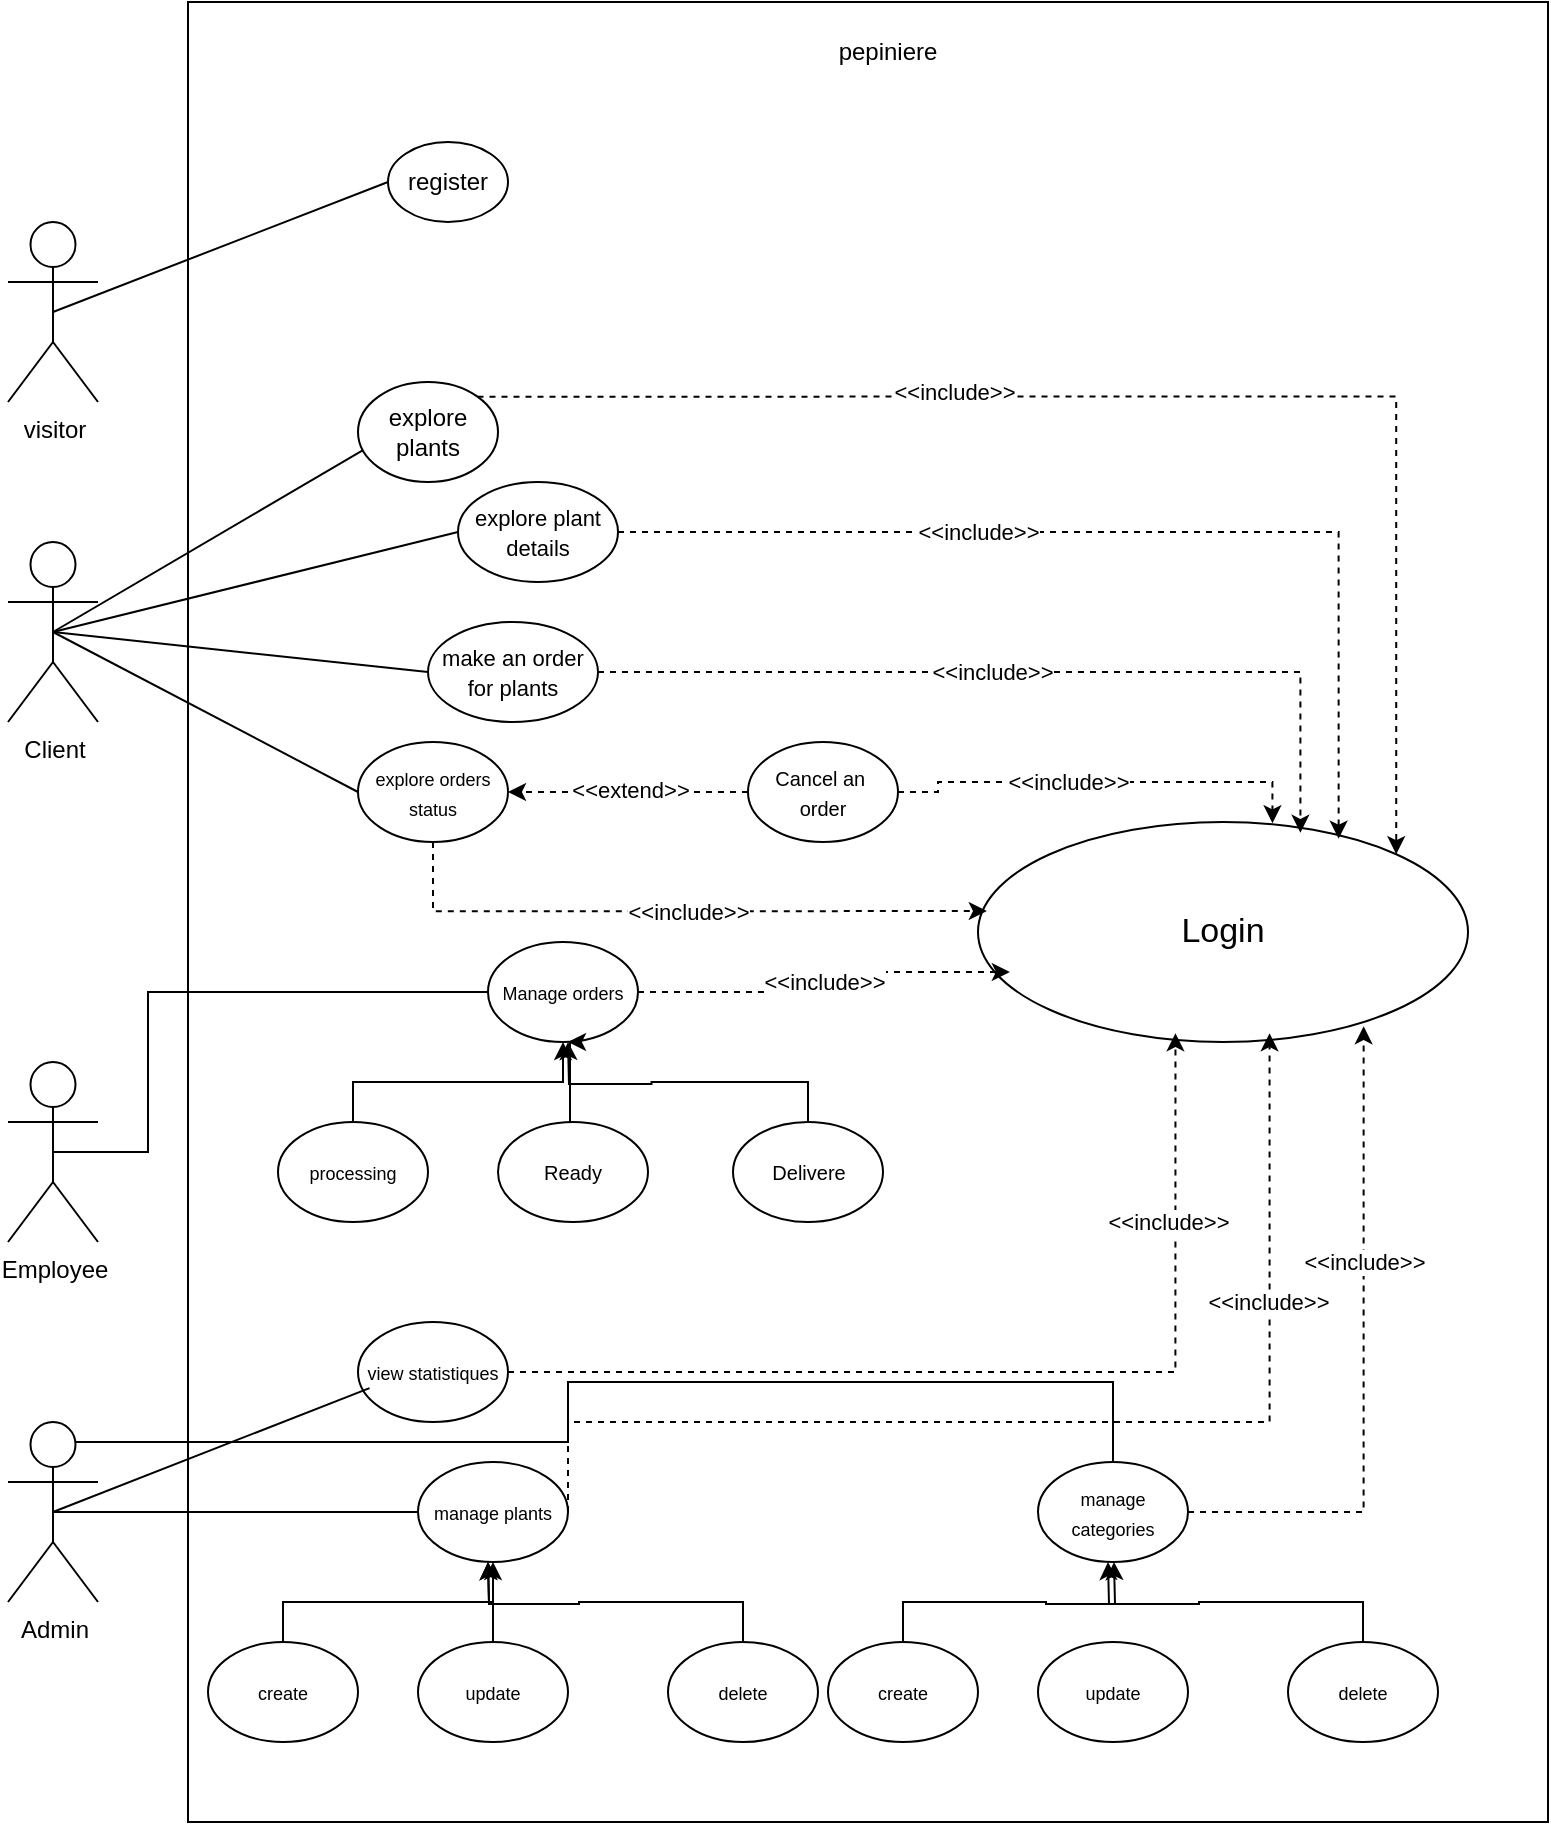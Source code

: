 <mxfile version="26.1.1">
  <diagram name="Page-1" id="s5elWZQq7o4otw0xxNM9">
    <mxGraphModel dx="1101" dy="565" grid="1" gridSize="10" guides="1" tooltips="1" connect="1" arrows="1" fold="1" page="1" pageScale="1" pageWidth="850" pageHeight="1100" math="0" shadow="0">
      <root>
        <mxCell id="0" />
        <mxCell id="1" parent="0" />
        <mxCell id="v-fkYHvZlNzGSlhuuZHb-2" value="" style="rounded=0;whiteSpace=wrap;html=1;" vertex="1" parent="1">
          <mxGeometry x="210" y="30" width="680" height="910" as="geometry" />
        </mxCell>
        <mxCell id="v-fkYHvZlNzGSlhuuZHb-3" value="pepiniere" style="text;html=1;align=center;verticalAlign=middle;whiteSpace=wrap;rounded=0;" vertex="1" parent="1">
          <mxGeometry x="530" y="40" width="60" height="30" as="geometry" />
        </mxCell>
        <mxCell id="v-fkYHvZlNzGSlhuuZHb-7" style="rounded=0;orthogonalLoop=1;jettySize=auto;html=1;exitX=0.5;exitY=0.5;exitDx=0;exitDy=0;exitPerimeter=0;entryX=0;entryY=0.5;entryDx=0;entryDy=0;endArrow=none;startFill=0;" edge="1" parent="1" source="v-fkYHvZlNzGSlhuuZHb-4" target="v-fkYHvZlNzGSlhuuZHb-5">
          <mxGeometry relative="1" as="geometry" />
        </mxCell>
        <mxCell id="v-fkYHvZlNzGSlhuuZHb-4" value="visitor" style="shape=umlActor;verticalLabelPosition=bottom;verticalAlign=top;html=1;outlineConnect=0;" vertex="1" parent="1">
          <mxGeometry x="120" y="140" width="45" height="90" as="geometry" />
        </mxCell>
        <mxCell id="v-fkYHvZlNzGSlhuuZHb-5" value="register" style="ellipse;whiteSpace=wrap;html=1;" vertex="1" parent="1">
          <mxGeometry x="310" y="100" width="60" height="40" as="geometry" />
        </mxCell>
        <mxCell id="v-fkYHvZlNzGSlhuuZHb-18" style="rounded=0;orthogonalLoop=1;jettySize=auto;html=1;exitX=0.5;exitY=0.5;exitDx=0;exitDy=0;exitPerimeter=0;entryX=0;entryY=0.5;entryDx=0;entryDy=0;endArrow=none;startFill=0;" edge="1" parent="1" source="v-fkYHvZlNzGSlhuuZHb-8" target="v-fkYHvZlNzGSlhuuZHb-17">
          <mxGeometry relative="1" as="geometry" />
        </mxCell>
        <mxCell id="v-fkYHvZlNzGSlhuuZHb-8" value="Client" style="shape=umlActor;verticalLabelPosition=bottom;verticalAlign=top;html=1;outlineConnect=0;" vertex="1" parent="1">
          <mxGeometry x="120" y="300" width="45" height="90" as="geometry" />
        </mxCell>
        <mxCell id="v-fkYHvZlNzGSlhuuZHb-65" style="edgeStyle=orthogonalEdgeStyle;rounded=0;orthogonalLoop=1;jettySize=auto;html=1;exitX=1;exitY=0;exitDx=0;exitDy=0;entryX=1;entryY=0;entryDx=0;entryDy=0;dashed=1;" edge="1" parent="1" source="v-fkYHvZlNzGSlhuuZHb-11" target="v-fkYHvZlNzGSlhuuZHb-64">
          <mxGeometry relative="1" as="geometry" />
        </mxCell>
        <mxCell id="v-fkYHvZlNzGSlhuuZHb-74" value="&amp;lt;&amp;lt;include&amp;gt;&amp;gt;" style="edgeLabel;html=1;align=center;verticalAlign=middle;resizable=0;points=[];" vertex="1" connectable="0" parent="v-fkYHvZlNzGSlhuuZHb-65">
          <mxGeometry x="-0.309" y="3" relative="1" as="geometry">
            <mxPoint as="offset" />
          </mxGeometry>
        </mxCell>
        <mxCell id="v-fkYHvZlNzGSlhuuZHb-11" value="explore plants" style="ellipse;whiteSpace=wrap;html=1;" vertex="1" parent="1">
          <mxGeometry x="295" y="220" width="70" height="50" as="geometry" />
        </mxCell>
        <mxCell id="v-fkYHvZlNzGSlhuuZHb-14" style="rounded=0;orthogonalLoop=1;jettySize=auto;html=1;exitX=0.5;exitY=0.5;exitDx=0;exitDy=0;exitPerimeter=0;entryX=0.033;entryY=0.683;entryDx=0;entryDy=0;entryPerimeter=0;endArrow=none;startFill=0;" edge="1" parent="1" source="v-fkYHvZlNzGSlhuuZHb-8" target="v-fkYHvZlNzGSlhuuZHb-11">
          <mxGeometry relative="1" as="geometry" />
        </mxCell>
        <mxCell id="v-fkYHvZlNzGSlhuuZHb-17" value="&lt;font style=&quot;font-size: 11px;&quot;&gt;explore plant details&lt;/font&gt;" style="ellipse;whiteSpace=wrap;html=1;" vertex="1" parent="1">
          <mxGeometry x="345" y="270" width="80" height="50" as="geometry" />
        </mxCell>
        <mxCell id="v-fkYHvZlNzGSlhuuZHb-19" style="rounded=0;orthogonalLoop=1;jettySize=auto;html=1;exitX=0.5;exitY=0.5;exitDx=0;exitDy=0;exitPerimeter=0;entryX=0;entryY=0.5;entryDx=0;entryDy=0;endArrow=none;startFill=0;" edge="1" target="v-fkYHvZlNzGSlhuuZHb-20" parent="1" source="v-fkYHvZlNzGSlhuuZHb-8">
          <mxGeometry relative="1" as="geometry">
            <mxPoint x="143" y="405" as="sourcePoint" />
          </mxGeometry>
        </mxCell>
        <mxCell id="v-fkYHvZlNzGSlhuuZHb-20" value="&lt;font style=&quot;font-size: 11px;&quot;&gt;make an order for plants&lt;/font&gt;" style="ellipse;whiteSpace=wrap;html=1;" vertex="1" parent="1">
          <mxGeometry x="330" y="340" width="85" height="50" as="geometry" />
        </mxCell>
        <mxCell id="v-fkYHvZlNzGSlhuuZHb-21" style="rounded=0;orthogonalLoop=1;jettySize=auto;html=1;entryX=0;entryY=0.5;entryDx=0;entryDy=0;endArrow=none;startFill=0;exitX=0.5;exitY=0.5;exitDx=0;exitDy=0;exitPerimeter=0;" edge="1" target="v-fkYHvZlNzGSlhuuZHb-22" parent="1" source="v-fkYHvZlNzGSlhuuZHb-8">
          <mxGeometry relative="1" as="geometry">
            <mxPoint x="143" y="405" as="sourcePoint" />
          </mxGeometry>
        </mxCell>
        <mxCell id="v-fkYHvZlNzGSlhuuZHb-22" value="&lt;font style=&quot;font-size: 9px;&quot;&gt;explore orders status&lt;/font&gt;" style="ellipse;whiteSpace=wrap;html=1;" vertex="1" parent="1">
          <mxGeometry x="295" y="400" width="75" height="50" as="geometry" />
        </mxCell>
        <mxCell id="v-fkYHvZlNzGSlhuuZHb-25" style="edgeStyle=orthogonalEdgeStyle;rounded=0;orthogonalLoop=1;jettySize=auto;html=1;exitX=0;exitY=0.5;exitDx=0;exitDy=0;entryX=1;entryY=0.5;entryDx=0;entryDy=0;dashed=1;" edge="1" parent="1" source="v-fkYHvZlNzGSlhuuZHb-23" target="v-fkYHvZlNzGSlhuuZHb-22">
          <mxGeometry relative="1" as="geometry" />
        </mxCell>
        <mxCell id="v-fkYHvZlNzGSlhuuZHb-26" value="&amp;lt;&amp;lt;extend&amp;gt;&amp;gt;" style="edgeLabel;html=1;align=center;verticalAlign=middle;resizable=0;points=[];" vertex="1" connectable="0" parent="v-fkYHvZlNzGSlhuuZHb-25">
          <mxGeometry x="-0.015" y="-1" relative="1" as="geometry">
            <mxPoint as="offset" />
          </mxGeometry>
        </mxCell>
        <mxCell id="v-fkYHvZlNzGSlhuuZHb-23" value="&lt;font size=&quot;1&quot;&gt;Cancel an&amp;nbsp;&lt;/font&gt;&lt;div&gt;&lt;font size=&quot;1&quot;&gt;order&lt;/font&gt;&lt;/div&gt;" style="ellipse;whiteSpace=wrap;html=1;" vertex="1" parent="1">
          <mxGeometry x="490" y="400" width="75" height="50" as="geometry" />
        </mxCell>
        <mxCell id="v-fkYHvZlNzGSlhuuZHb-36" style="edgeStyle=orthogonalEdgeStyle;rounded=0;orthogonalLoop=1;jettySize=auto;html=1;exitX=0.5;exitY=0.5;exitDx=0;exitDy=0;exitPerimeter=0;entryX=0;entryY=0.5;entryDx=0;entryDy=0;endArrow=none;startFill=0;" edge="1" parent="1" source="v-fkYHvZlNzGSlhuuZHb-27" target="v-fkYHvZlNzGSlhuuZHb-30">
          <mxGeometry relative="1" as="geometry">
            <Array as="points">
              <mxPoint x="190" y="605" />
              <mxPoint x="190" y="525" />
            </Array>
          </mxGeometry>
        </mxCell>
        <mxCell id="v-fkYHvZlNzGSlhuuZHb-27" value="Employee" style="shape=umlActor;verticalLabelPosition=bottom;verticalAlign=top;html=1;outlineConnect=0;" vertex="1" parent="1">
          <mxGeometry x="120" y="560" width="45" height="90" as="geometry" />
        </mxCell>
        <mxCell id="v-fkYHvZlNzGSlhuuZHb-30" value="&lt;font style=&quot;font-size: 9px;&quot;&gt;Manage orders&lt;/font&gt;" style="ellipse;whiteSpace=wrap;html=1;" vertex="1" parent="1">
          <mxGeometry x="360" y="500" width="75" height="50" as="geometry" />
        </mxCell>
        <mxCell id="v-fkYHvZlNzGSlhuuZHb-38" style="edgeStyle=orthogonalEdgeStyle;rounded=0;orthogonalLoop=1;jettySize=auto;html=1;exitX=0.5;exitY=0;exitDx=0;exitDy=0;entryX=0.5;entryY=1;entryDx=0;entryDy=0;" edge="1" parent="1" source="v-fkYHvZlNzGSlhuuZHb-31" target="v-fkYHvZlNzGSlhuuZHb-30">
          <mxGeometry relative="1" as="geometry" />
        </mxCell>
        <mxCell id="v-fkYHvZlNzGSlhuuZHb-31" value="&lt;font style=&quot;font-size: 9px;&quot;&gt;processing&lt;/font&gt;" style="ellipse;whiteSpace=wrap;html=1;" vertex="1" parent="1">
          <mxGeometry x="255" y="590" width="75" height="50" as="geometry" />
        </mxCell>
        <mxCell id="v-fkYHvZlNzGSlhuuZHb-39" value="" style="edgeStyle=orthogonalEdgeStyle;rounded=0;orthogonalLoop=1;jettySize=auto;html=1;exitX=0.5;exitY=0;exitDx=0;exitDy=0;" edge="1" parent="1" source="v-fkYHvZlNzGSlhuuZHb-34">
          <mxGeometry relative="1" as="geometry">
            <mxPoint x="400" y="550" as="targetPoint" />
            <Array as="points">
              <mxPoint x="400" y="620" />
              <mxPoint x="400" y="600" />
              <mxPoint x="401" y="600" />
              <mxPoint x="401" y="550" />
            </Array>
          </mxGeometry>
        </mxCell>
        <mxCell id="v-fkYHvZlNzGSlhuuZHb-34" value="&lt;font size=&quot;1&quot;&gt;Ready&lt;/font&gt;" style="ellipse;whiteSpace=wrap;html=1;" vertex="1" parent="1">
          <mxGeometry x="365" y="590" width="75" height="50" as="geometry" />
        </mxCell>
        <mxCell id="v-fkYHvZlNzGSlhuuZHb-40" style="edgeStyle=orthogonalEdgeStyle;rounded=0;orthogonalLoop=1;jettySize=auto;html=1;exitX=0.5;exitY=0;exitDx=0;exitDy=0;" edge="1" parent="1" source="v-fkYHvZlNzGSlhuuZHb-35">
          <mxGeometry relative="1" as="geometry">
            <mxPoint x="400" y="550" as="targetPoint" />
          </mxGeometry>
        </mxCell>
        <mxCell id="v-fkYHvZlNzGSlhuuZHb-35" value="&lt;font size=&quot;1&quot;&gt;Delivere&lt;/font&gt;" style="ellipse;whiteSpace=wrap;html=1;" vertex="1" parent="1">
          <mxGeometry x="482.5" y="590" width="75" height="50" as="geometry" />
        </mxCell>
        <mxCell id="v-fkYHvZlNzGSlhuuZHb-61" style="edgeStyle=orthogonalEdgeStyle;rounded=0;orthogonalLoop=1;jettySize=auto;html=1;exitX=0.5;exitY=0.5;exitDx=0;exitDy=0;exitPerimeter=0;entryX=0;entryY=0.5;entryDx=0;entryDy=0;endArrow=none;startFill=0;" edge="1" parent="1" source="v-fkYHvZlNzGSlhuuZHb-41" target="v-fkYHvZlNzGSlhuuZHb-44">
          <mxGeometry relative="1" as="geometry" />
        </mxCell>
        <mxCell id="v-fkYHvZlNzGSlhuuZHb-63" style="edgeStyle=orthogonalEdgeStyle;rounded=0;orthogonalLoop=1;jettySize=auto;html=1;exitX=0.5;exitY=0.5;exitDx=0;exitDy=0;exitPerimeter=0;entryX=0.5;entryY=0;entryDx=0;entryDy=0;endArrow=none;startFill=0;" edge="1" parent="1" source="v-fkYHvZlNzGSlhuuZHb-41" target="v-fkYHvZlNzGSlhuuZHb-45">
          <mxGeometry relative="1" as="geometry">
            <Array as="points">
              <mxPoint x="143" y="750" />
              <mxPoint x="400" y="750" />
              <mxPoint x="400" y="720" />
              <mxPoint x="673" y="720" />
            </Array>
          </mxGeometry>
        </mxCell>
        <mxCell id="v-fkYHvZlNzGSlhuuZHb-41" value="Admin" style="shape=umlActor;verticalLabelPosition=bottom;verticalAlign=top;html=1;outlineConnect=0;" vertex="1" parent="1">
          <mxGeometry x="120" y="740" width="45" height="90" as="geometry" />
        </mxCell>
        <mxCell id="v-fkYHvZlNzGSlhuuZHb-42" value="&lt;font style=&quot;font-size: 9px;&quot;&gt;view statistiques&lt;/font&gt;" style="ellipse;whiteSpace=wrap;html=1;" vertex="1" parent="1">
          <mxGeometry x="295" y="690" width="75" height="50" as="geometry" />
        </mxCell>
        <mxCell id="v-fkYHvZlNzGSlhuuZHb-43" style="rounded=0;orthogonalLoop=1;jettySize=auto;html=1;exitX=0.5;exitY=0.5;exitDx=0;exitDy=0;exitPerimeter=0;entryX=0.077;entryY=0.661;entryDx=0;entryDy=0;entryPerimeter=0;endArrow=none;startFill=0;" edge="1" parent="1" source="v-fkYHvZlNzGSlhuuZHb-41" target="v-fkYHvZlNzGSlhuuZHb-42">
          <mxGeometry relative="1" as="geometry" />
        </mxCell>
        <mxCell id="v-fkYHvZlNzGSlhuuZHb-44" value="&lt;font style=&quot;font-size: 9px;&quot;&gt;manage plants&lt;/font&gt;" style="ellipse;whiteSpace=wrap;html=1;" vertex="1" parent="1">
          <mxGeometry x="325" y="760" width="75" height="50" as="geometry" />
        </mxCell>
        <mxCell id="v-fkYHvZlNzGSlhuuZHb-45" value="&lt;font style=&quot;font-size: 9px;&quot;&gt;manage categories&lt;/font&gt;" style="ellipse;whiteSpace=wrap;html=1;" vertex="1" parent="1">
          <mxGeometry x="635" y="760" width="75" height="50" as="geometry" />
        </mxCell>
        <mxCell id="v-fkYHvZlNzGSlhuuZHb-52" style="edgeStyle=orthogonalEdgeStyle;rounded=0;orthogonalLoop=1;jettySize=auto;html=1;exitX=0.5;exitY=0;exitDx=0;exitDy=0;entryX=0.5;entryY=1;entryDx=0;entryDy=0;" edge="1" parent="1" source="v-fkYHvZlNzGSlhuuZHb-48" target="v-fkYHvZlNzGSlhuuZHb-44">
          <mxGeometry relative="1" as="geometry" />
        </mxCell>
        <mxCell id="v-fkYHvZlNzGSlhuuZHb-48" value="&lt;font style=&quot;font-size: 9px;&quot;&gt;create&lt;/font&gt;" style="ellipse;whiteSpace=wrap;html=1;" vertex="1" parent="1">
          <mxGeometry x="220" y="850" width="75" height="50" as="geometry" />
        </mxCell>
        <mxCell id="v-fkYHvZlNzGSlhuuZHb-53" style="edgeStyle=orthogonalEdgeStyle;rounded=0;orthogonalLoop=1;jettySize=auto;html=1;exitX=0.5;exitY=0;exitDx=0;exitDy=0;" edge="1" parent="1" source="v-fkYHvZlNzGSlhuuZHb-49">
          <mxGeometry relative="1" as="geometry">
            <mxPoint x="360" y="810" as="targetPoint" />
          </mxGeometry>
        </mxCell>
        <mxCell id="v-fkYHvZlNzGSlhuuZHb-49" value="&lt;font style=&quot;font-size: 9px;&quot;&gt;update&lt;/font&gt;" style="ellipse;whiteSpace=wrap;html=1;" vertex="1" parent="1">
          <mxGeometry x="325" y="850" width="75" height="50" as="geometry" />
        </mxCell>
        <mxCell id="v-fkYHvZlNzGSlhuuZHb-54" style="edgeStyle=orthogonalEdgeStyle;rounded=0;orthogonalLoop=1;jettySize=auto;html=1;exitX=0.5;exitY=0;exitDx=0;exitDy=0;" edge="1" parent="1" source="v-fkYHvZlNzGSlhuuZHb-50">
          <mxGeometry relative="1" as="geometry">
            <mxPoint x="360" y="810" as="targetPoint" />
          </mxGeometry>
        </mxCell>
        <mxCell id="v-fkYHvZlNzGSlhuuZHb-50" value="&lt;font style=&quot;font-size: 9px;&quot;&gt;delete&lt;/font&gt;" style="ellipse;whiteSpace=wrap;html=1;" vertex="1" parent="1">
          <mxGeometry x="450" y="850" width="75" height="50" as="geometry" />
        </mxCell>
        <mxCell id="v-fkYHvZlNzGSlhuuZHb-55" style="edgeStyle=orthogonalEdgeStyle;rounded=0;orthogonalLoop=1;jettySize=auto;html=1;exitX=0.5;exitY=0;exitDx=0;exitDy=0;entryX=0.5;entryY=1;entryDx=0;entryDy=0;" edge="1" parent="1" source="v-fkYHvZlNzGSlhuuZHb-56">
          <mxGeometry relative="1" as="geometry">
            <mxPoint x="673" y="810" as="targetPoint" />
          </mxGeometry>
        </mxCell>
        <mxCell id="v-fkYHvZlNzGSlhuuZHb-56" value="&lt;font style=&quot;font-size: 9px;&quot;&gt;create&lt;/font&gt;" style="ellipse;whiteSpace=wrap;html=1;" vertex="1" parent="1">
          <mxGeometry x="530" y="850" width="75" height="50" as="geometry" />
        </mxCell>
        <mxCell id="v-fkYHvZlNzGSlhuuZHb-57" value="&lt;font style=&quot;font-size: 9px;&quot;&gt;update&lt;/font&gt;" style="ellipse;whiteSpace=wrap;html=1;" vertex="1" parent="1">
          <mxGeometry x="635" y="850" width="75" height="50" as="geometry" />
        </mxCell>
        <mxCell id="v-fkYHvZlNzGSlhuuZHb-58" style="edgeStyle=orthogonalEdgeStyle;rounded=0;orthogonalLoop=1;jettySize=auto;html=1;exitX=0.5;exitY=0;exitDx=0;exitDy=0;" edge="1" parent="1" source="v-fkYHvZlNzGSlhuuZHb-59">
          <mxGeometry relative="1" as="geometry">
            <mxPoint x="670" y="810" as="targetPoint" />
          </mxGeometry>
        </mxCell>
        <mxCell id="v-fkYHvZlNzGSlhuuZHb-59" value="&lt;font style=&quot;font-size: 9px;&quot;&gt;delete&lt;/font&gt;" style="ellipse;whiteSpace=wrap;html=1;" vertex="1" parent="1">
          <mxGeometry x="760" y="850" width="75" height="50" as="geometry" />
        </mxCell>
        <mxCell id="v-fkYHvZlNzGSlhuuZHb-64" value="&lt;font style=&quot;font-size: 17px;&quot;&gt;Login&lt;/font&gt;" style="ellipse;whiteSpace=wrap;html=1;" vertex="1" parent="1">
          <mxGeometry x="605" y="440" width="245" height="110" as="geometry" />
        </mxCell>
        <mxCell id="v-fkYHvZlNzGSlhuuZHb-66" style="edgeStyle=orthogonalEdgeStyle;rounded=0;orthogonalLoop=1;jettySize=auto;html=1;exitX=1;exitY=0.5;exitDx=0;exitDy=0;entryX=0.736;entryY=0.076;entryDx=0;entryDy=0;entryPerimeter=0;dashed=1;" edge="1" parent="1" source="v-fkYHvZlNzGSlhuuZHb-17" target="v-fkYHvZlNzGSlhuuZHb-64">
          <mxGeometry relative="1" as="geometry" />
        </mxCell>
        <mxCell id="v-fkYHvZlNzGSlhuuZHb-67" style="edgeStyle=orthogonalEdgeStyle;rounded=0;orthogonalLoop=1;jettySize=auto;html=1;exitX=1;exitY=0.5;exitDx=0;exitDy=0;entryX=0.658;entryY=0.049;entryDx=0;entryDy=0;entryPerimeter=0;dashed=1;" edge="1" parent="1" source="v-fkYHvZlNzGSlhuuZHb-20" target="v-fkYHvZlNzGSlhuuZHb-64">
          <mxGeometry relative="1" as="geometry" />
        </mxCell>
        <mxCell id="v-fkYHvZlNzGSlhuuZHb-68" style="edgeStyle=orthogonalEdgeStyle;rounded=0;orthogonalLoop=1;jettySize=auto;html=1;exitX=1;exitY=0.5;exitDx=0;exitDy=0;entryX=0.601;entryY=0.006;entryDx=0;entryDy=0;entryPerimeter=0;dashed=1;" edge="1" parent="1" source="v-fkYHvZlNzGSlhuuZHb-23" target="v-fkYHvZlNzGSlhuuZHb-64">
          <mxGeometry relative="1" as="geometry" />
        </mxCell>
        <mxCell id="v-fkYHvZlNzGSlhuuZHb-69" style="edgeStyle=orthogonalEdgeStyle;rounded=0;orthogonalLoop=1;jettySize=auto;html=1;exitX=0.5;exitY=1;exitDx=0;exitDy=0;entryX=0.018;entryY=0.405;entryDx=0;entryDy=0;entryPerimeter=0;dashed=1;" edge="1" parent="1" source="v-fkYHvZlNzGSlhuuZHb-22" target="v-fkYHvZlNzGSlhuuZHb-64">
          <mxGeometry relative="1" as="geometry" />
        </mxCell>
        <mxCell id="v-fkYHvZlNzGSlhuuZHb-70" style="edgeStyle=orthogonalEdgeStyle;rounded=0;orthogonalLoop=1;jettySize=auto;html=1;exitX=1;exitY=0.5;exitDx=0;exitDy=0;entryX=0.065;entryY=0.682;entryDx=0;entryDy=0;entryPerimeter=0;dashed=1;" edge="1" parent="1" source="v-fkYHvZlNzGSlhuuZHb-30" target="v-fkYHvZlNzGSlhuuZHb-64">
          <mxGeometry relative="1" as="geometry" />
        </mxCell>
        <mxCell id="v-fkYHvZlNzGSlhuuZHb-71" style="edgeStyle=orthogonalEdgeStyle;rounded=0;orthogonalLoop=1;jettySize=auto;html=1;exitX=1;exitY=0.5;exitDx=0;exitDy=0;entryX=0.403;entryY=0.96;entryDx=0;entryDy=0;entryPerimeter=0;dashed=1;" edge="1" parent="1" source="v-fkYHvZlNzGSlhuuZHb-42" target="v-fkYHvZlNzGSlhuuZHb-64">
          <mxGeometry relative="1" as="geometry" />
        </mxCell>
        <mxCell id="v-fkYHvZlNzGSlhuuZHb-72" style="edgeStyle=orthogonalEdgeStyle;rounded=0;orthogonalLoop=1;jettySize=auto;html=1;exitX=1;exitY=0.5;exitDx=0;exitDy=0;entryX=0.595;entryY=0.96;entryDx=0;entryDy=0;entryPerimeter=0;dashed=1;" edge="1" parent="1" source="v-fkYHvZlNzGSlhuuZHb-44" target="v-fkYHvZlNzGSlhuuZHb-64">
          <mxGeometry relative="1" as="geometry">
            <Array as="points">
              <mxPoint x="400" y="740" />
              <mxPoint x="751" y="740" />
            </Array>
          </mxGeometry>
        </mxCell>
        <mxCell id="v-fkYHvZlNzGSlhuuZHb-73" style="edgeStyle=orthogonalEdgeStyle;rounded=0;orthogonalLoop=1;jettySize=auto;html=1;exitX=1;exitY=0.5;exitDx=0;exitDy=0;entryX=0.787;entryY=0.928;entryDx=0;entryDy=0;entryPerimeter=0;dashed=1;" edge="1" parent="1" source="v-fkYHvZlNzGSlhuuZHb-45" target="v-fkYHvZlNzGSlhuuZHb-64">
          <mxGeometry relative="1" as="geometry" />
        </mxCell>
        <mxCell id="v-fkYHvZlNzGSlhuuZHb-81" value="&amp;lt;&amp;lt;include&amp;gt;&amp;gt;" style="edgeLabel;html=1;align=center;verticalAlign=middle;resizable=0;points=[];" vertex="1" connectable="0" parent="1">
          <mxGeometry x="604.996" y="294.999" as="geometry" />
        </mxCell>
        <mxCell id="v-fkYHvZlNzGSlhuuZHb-82" value="&amp;lt;&amp;lt;include&amp;gt;&amp;gt;" style="edgeLabel;html=1;align=center;verticalAlign=middle;resizable=0;points=[];" vertex="1" connectable="0" parent="1">
          <mxGeometry x="612.226" y="364.999" as="geometry" />
        </mxCell>
        <mxCell id="v-fkYHvZlNzGSlhuuZHb-83" value="&amp;lt;&amp;lt;include&amp;gt;&amp;gt;" style="edgeLabel;html=1;align=center;verticalAlign=middle;resizable=0;points=[];" vertex="1" connectable="0" parent="1">
          <mxGeometry x="649.996" y="419.999" as="geometry" />
        </mxCell>
        <mxCell id="v-fkYHvZlNzGSlhuuZHb-84" value="&amp;lt;&amp;lt;include&amp;gt;&amp;gt;" style="edgeLabel;html=1;align=center;verticalAlign=middle;resizable=0;points=[];" vertex="1" connectable="0" parent="1">
          <mxGeometry x="459.996" y="484.999" as="geometry" />
        </mxCell>
        <mxCell id="v-fkYHvZlNzGSlhuuZHb-85" value="&amp;lt;&amp;lt;include&amp;gt;&amp;gt;" style="edgeLabel;html=1;align=center;verticalAlign=middle;resizable=0;points=[];" vertex="1" connectable="0" parent="1">
          <mxGeometry x="527.496" y="519.999" as="geometry" />
        </mxCell>
        <mxCell id="v-fkYHvZlNzGSlhuuZHb-86" value="&amp;lt;&amp;lt;include&amp;gt;&amp;gt;" style="edgeLabel;html=1;align=center;verticalAlign=middle;resizable=0;points=[];" vertex="1" connectable="0" parent="1">
          <mxGeometry x="699.996" y="639.999" as="geometry" />
        </mxCell>
        <mxCell id="v-fkYHvZlNzGSlhuuZHb-87" value="&amp;lt;&amp;lt;include&amp;gt;&amp;gt;" style="edgeLabel;html=1;align=center;verticalAlign=middle;resizable=0;points=[];" vertex="1" connectable="0" parent="1">
          <mxGeometry x="749.996" y="679.999" as="geometry" />
        </mxCell>
        <mxCell id="v-fkYHvZlNzGSlhuuZHb-88" value="&amp;lt;&amp;lt;include&amp;gt;&amp;gt;" style="edgeLabel;html=1;align=center;verticalAlign=middle;resizable=0;points=[];" vertex="1" connectable="0" parent="1">
          <mxGeometry x="797.496" y="659.999" as="geometry" />
        </mxCell>
      </root>
    </mxGraphModel>
  </diagram>
</mxfile>
